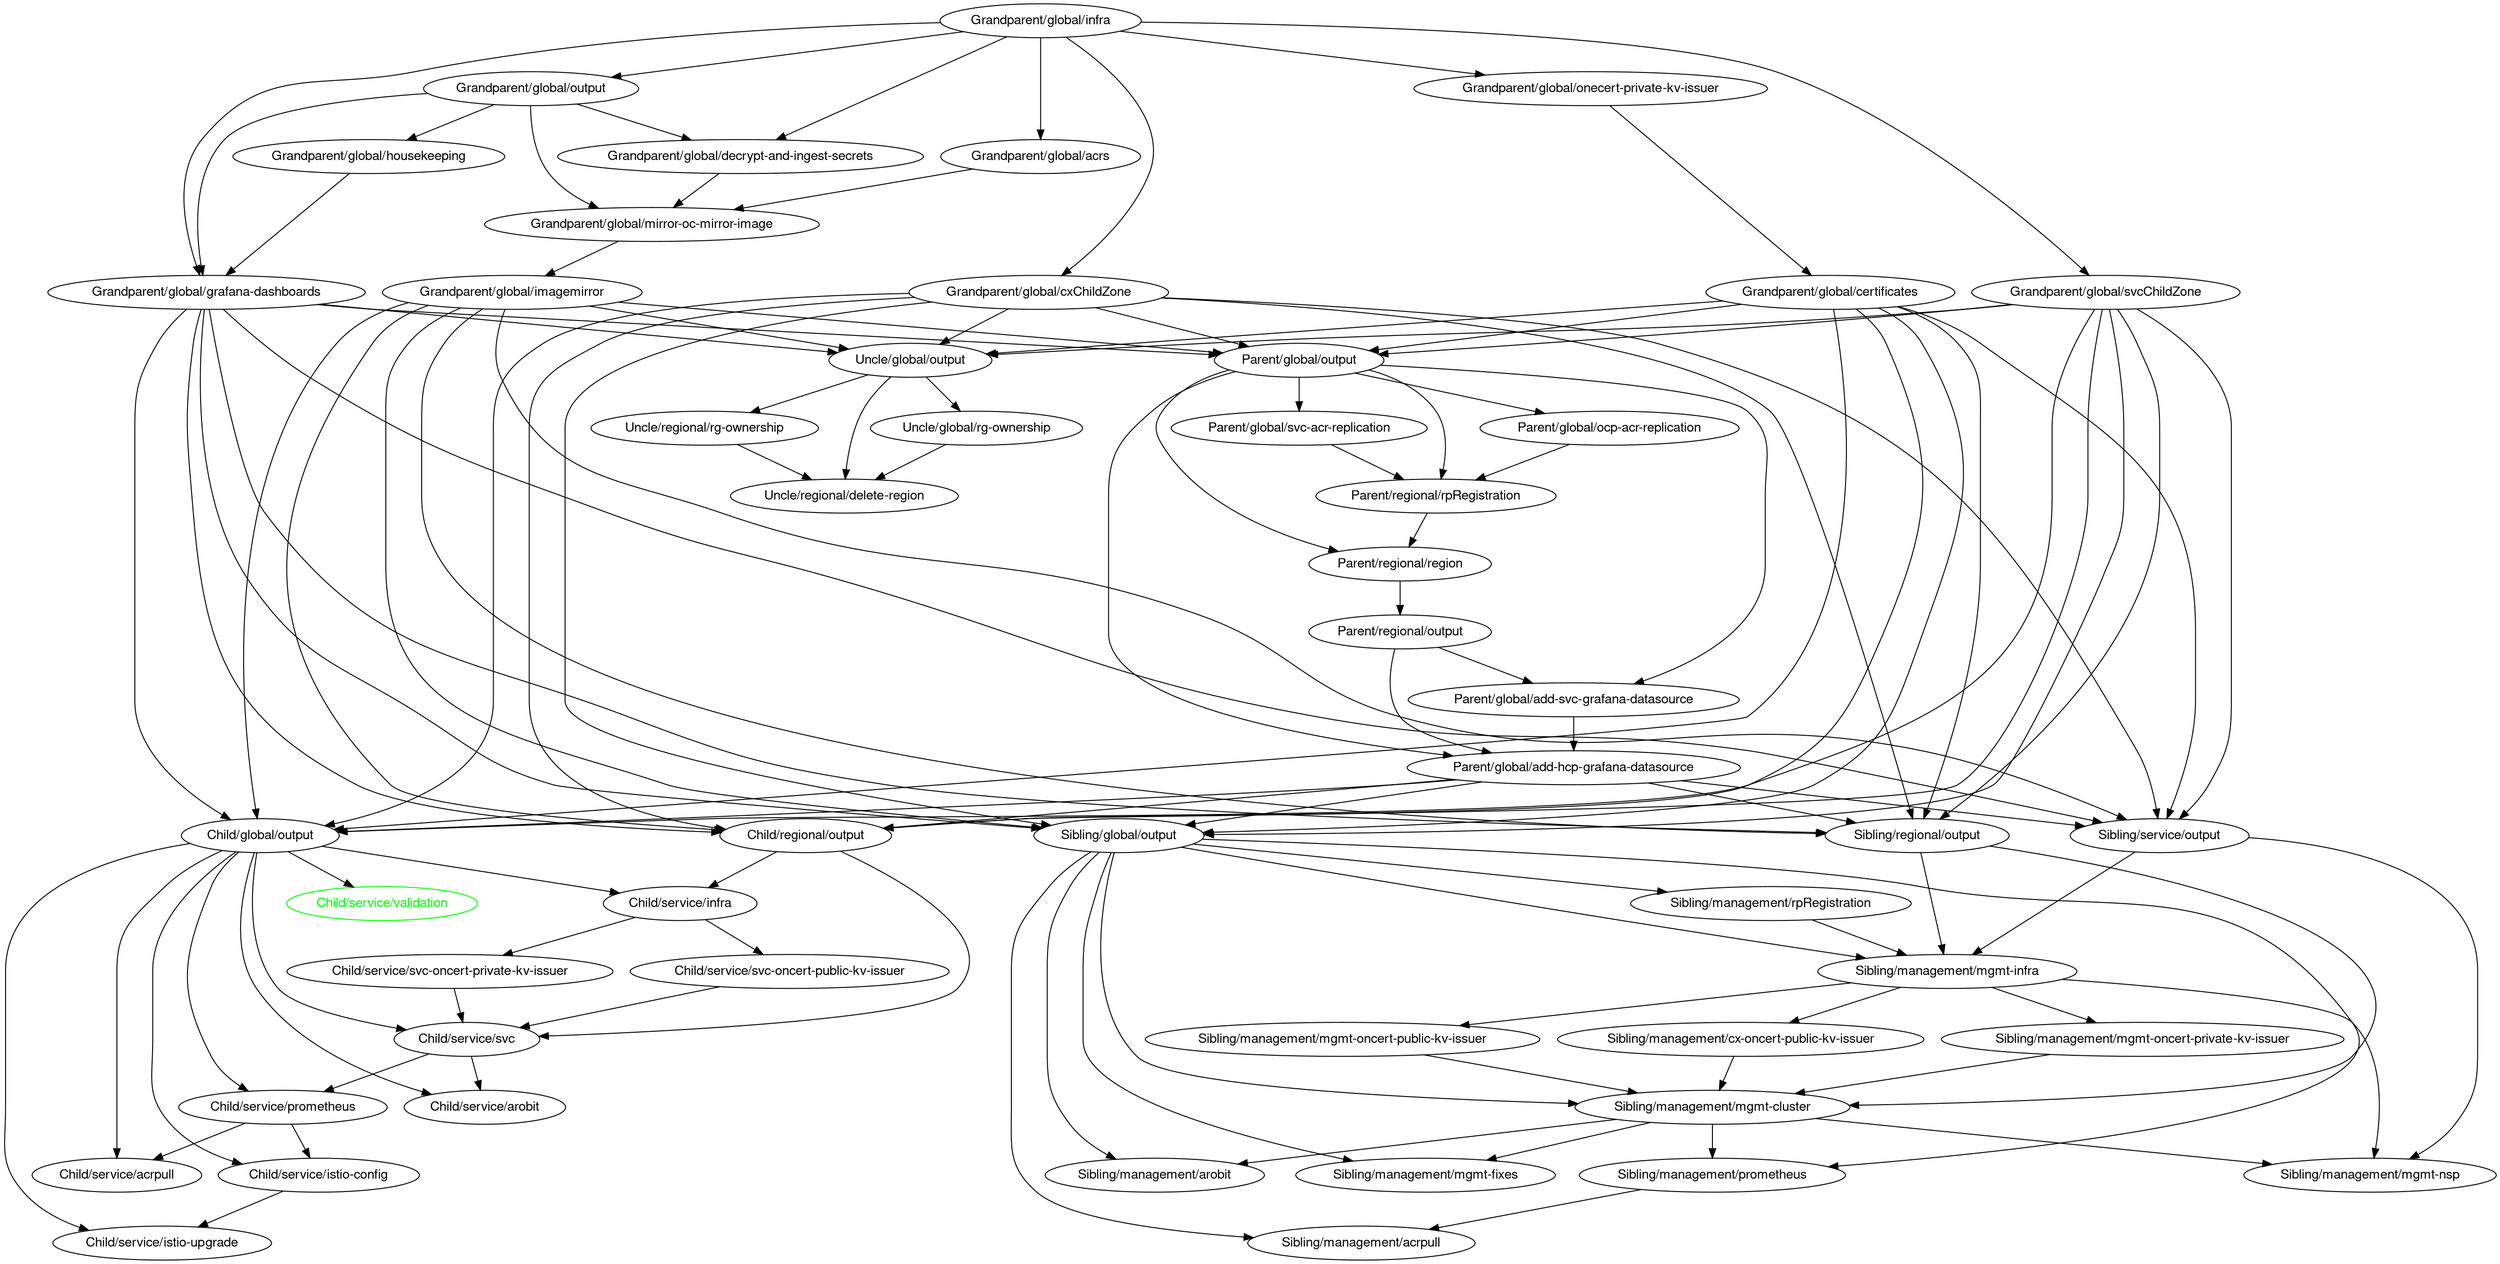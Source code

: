digraph regexp { 
 fontname="Helvetica,Arial,sans-serif"
 node [fontname="Helvetica,Arial,sans-serif"]
 edge [fontname="Helvetica,Arial,sans-serif"]
 "Grandparent_global_acrs" [label="Grandparent/global/acrs"];
 "Grandparent_global_acrs" -> "Grandparent_global_mirror-oc-mirror-image";
 "Grandparent_global_certificates" [label="Grandparent/global/certificates"];
 "Grandparent_global_certificates" -> "Child_global_output";
 "Grandparent_global_certificates" -> "Child_regional_output";
 "Grandparent_global_certificates" -> "Sibling_global_output";
 "Grandparent_global_certificates" -> "Sibling_regional_output";
 "Grandparent_global_certificates" -> "Sibling_service_output";
 "Grandparent_global_certificates" -> "Parent_global_output";
 "Grandparent_global_certificates" -> "Uncle_global_output";
 "Grandparent_global_cxChildZone" [label="Grandparent/global/cxChildZone"];
 "Grandparent_global_cxChildZone" -> "Child_global_output";
 "Grandparent_global_cxChildZone" -> "Child_regional_output";
 "Grandparent_global_cxChildZone" -> "Sibling_global_output";
 "Grandparent_global_cxChildZone" -> "Sibling_regional_output";
 "Grandparent_global_cxChildZone" -> "Sibling_service_output";
 "Grandparent_global_cxChildZone" -> "Parent_global_output";
 "Grandparent_global_cxChildZone" -> "Uncle_global_output";
 "Grandparent_global_decrypt-and-ingest-secrets" [label="Grandparent/global/decrypt-and-ingest-secrets"];
 "Grandparent_global_decrypt-and-ingest-secrets" -> "Grandparent_global_mirror-oc-mirror-image";
 "Grandparent_global_grafana-dashboards" [label="Grandparent/global/grafana-dashboards"];
 "Grandparent_global_grafana-dashboards" -> "Child_global_output";
 "Grandparent_global_grafana-dashboards" -> "Child_regional_output";
 "Grandparent_global_grafana-dashboards" -> "Sibling_global_output";
 "Grandparent_global_grafana-dashboards" -> "Sibling_regional_output";
 "Grandparent_global_grafana-dashboards" -> "Sibling_service_output";
 "Grandparent_global_grafana-dashboards" -> "Parent_global_output";
 "Grandparent_global_grafana-dashboards" -> "Uncle_global_output";
 "Grandparent_global_housekeeping" [label="Grandparent/global/housekeeping"];
 "Grandparent_global_housekeeping" -> "Grandparent_global_grafana-dashboards";
 "Grandparent_global_imagemirror" [label="Grandparent/global/imagemirror"];
 "Grandparent_global_imagemirror" -> "Child_global_output";
 "Grandparent_global_imagemirror" -> "Child_regional_output";
 "Grandparent_global_imagemirror" -> "Sibling_global_output";
 "Grandparent_global_imagemirror" -> "Sibling_regional_output";
 "Grandparent_global_imagemirror" -> "Sibling_service_output";
 "Grandparent_global_imagemirror" -> "Parent_global_output";
 "Grandparent_global_imagemirror" -> "Uncle_global_output";
 "Grandparent_global_infra" [label="Grandparent/global/infra"];
 "Grandparent_global_infra" -> "Grandparent_global_acrs";
 "Grandparent_global_infra" -> "Grandparent_global_cxChildZone";
 "Grandparent_global_infra" -> "Grandparent_global_decrypt-and-ingest-secrets";
 "Grandparent_global_infra" -> "Grandparent_global_grafana-dashboards";
 "Grandparent_global_infra" -> "Grandparent_global_onecert-private-kv-issuer";
 "Grandparent_global_infra" -> "Grandparent_global_output";
 "Grandparent_global_infra" -> "Grandparent_global_svcChildZone";
 "Grandparent_global_mirror-oc-mirror-image" [label="Grandparent/global/mirror-oc-mirror-image"];
 "Grandparent_global_mirror-oc-mirror-image" -> "Grandparent_global_imagemirror";
 "Grandparent_global_onecert-private-kv-issuer" [label="Grandparent/global/onecert-private-kv-issuer"];
 "Grandparent_global_onecert-private-kv-issuer" -> "Grandparent_global_certificates";
 "Grandparent_global_output" [label="Grandparent/global/output"];
 "Grandparent_global_output" -> "Grandparent_global_decrypt-and-ingest-secrets";
 "Grandparent_global_output" -> "Grandparent_global_grafana-dashboards";
 "Grandparent_global_output" -> "Grandparent_global_housekeeping";
 "Grandparent_global_output" -> "Grandparent_global_mirror-oc-mirror-image";
 "Grandparent_global_svcChildZone" [label="Grandparent/global/svcChildZone"];
 "Grandparent_global_svcChildZone" -> "Child_global_output";
 "Grandparent_global_svcChildZone" -> "Child_regional_output";
 "Grandparent_global_svcChildZone" -> "Sibling_global_output";
 "Grandparent_global_svcChildZone" -> "Sibling_regional_output";
 "Grandparent_global_svcChildZone" -> "Sibling_service_output";
 "Grandparent_global_svcChildZone" -> "Parent_global_output";
 "Grandparent_global_svcChildZone" -> "Uncle_global_output";
 "Parent_global_add-hcp-grafana-datasource" [label="Parent/global/add-hcp-grafana-datasource"];
 "Parent_global_add-hcp-grafana-datasource" -> "Child_global_output";
 "Parent_global_add-hcp-grafana-datasource" -> "Child_regional_output";
 "Parent_global_add-hcp-grafana-datasource" -> "Sibling_global_output";
 "Parent_global_add-hcp-grafana-datasource" -> "Sibling_regional_output";
 "Parent_global_add-hcp-grafana-datasource" -> "Sibling_service_output";
 "Parent_global_add-svc-grafana-datasource" [label="Parent/global/add-svc-grafana-datasource"];
 "Parent_global_add-svc-grafana-datasource" -> "Parent_global_add-hcp-grafana-datasource";
 "Parent_global_ocp-acr-replication" [label="Parent/global/ocp-acr-replication"];
 "Parent_global_ocp-acr-replication" -> "Parent_regional_rpRegistration";
 "Parent_global_output" [label="Parent/global/output"];
 "Parent_global_output" -> "Parent_global_add-hcp-grafana-datasource";
 "Parent_global_output" -> "Parent_global_add-svc-grafana-datasource";
 "Parent_global_output" -> "Parent_global_ocp-acr-replication";
 "Parent_global_output" -> "Parent_global_svc-acr-replication";
 "Parent_global_output" -> "Parent_regional_region";
 "Parent_global_output" -> "Parent_regional_rpRegistration";
 "Parent_global_svc-acr-replication" [label="Parent/global/svc-acr-replication"];
 "Parent_global_svc-acr-replication" -> "Parent_regional_rpRegistration";
 "Parent_regional_output" [label="Parent/regional/output"];
 "Parent_regional_output" -> "Parent_global_add-hcp-grafana-datasource";
 "Parent_regional_output" -> "Parent_global_add-svc-grafana-datasource";
 "Parent_regional_region" [label="Parent/regional/region"];
 "Parent_regional_region" -> "Parent_regional_output";
 "Parent_regional_rpRegistration" [label="Parent/regional/rpRegistration"];
 "Parent_regional_rpRegistration" -> "Parent_regional_region";
 "Child_global_output" [label="Child/global/output"];
 "Child_global_output" -> "Child_service_acrpull";
 "Child_global_output" -> "Child_service_arobit";
 "Child_global_output" -> "Child_service_infra";
 "Child_global_output" -> "Child_service_istio-config";
 "Child_global_output" -> "Child_service_istio-upgrade";
 "Child_global_output" -> "Child_service_prometheus";
 "Child_global_output" -> "Child_service_svc";
 "Child_global_output" -> "Child_service_validation";
 "Child_regional_output" [label="Child/regional/output"];
 "Child_regional_output" -> "Child_service_infra";
 "Child_regional_output" -> "Child_service_svc";
 "Child_service_acrpull" [label="Child/service/acrpull"];
 "Child_service_arobit" [label="Child/service/arobit"];
 "Child_service_infra" [label="Child/service/infra"];
 "Child_service_infra" -> "Child_service_svc-oncert-private-kv-issuer";
 "Child_service_infra" -> "Child_service_svc-oncert-public-kv-issuer";
 "Child_service_istio-config" [label="Child/service/istio-config"];
 "Child_service_istio-config" -> "Child_service_istio-upgrade";
 "Child_service_istio-upgrade" [label="Child/service/istio-upgrade"];
 "Child_service_prometheus" [label="Child/service/prometheus"];
 "Child_service_prometheus" -> "Child_service_acrpull";
 "Child_service_prometheus" -> "Child_service_istio-config";
 "Child_service_svc" [label="Child/service/svc"];
 "Child_service_svc" -> "Child_service_arobit";
 "Child_service_svc" -> "Child_service_prometheus";
 "Child_service_svc-oncert-private-kv-issuer" [label="Child/service/svc-oncert-private-kv-issuer"];
 "Child_service_svc-oncert-private-kv-issuer" -> "Child_service_svc";
 "Child_service_svc-oncert-public-kv-issuer" [label="Child/service/svc-oncert-public-kv-issuer"];
 "Child_service_svc-oncert-public-kv-issuer" -> "Child_service_svc";
 "Child_service_validation" [label="Child/service/validation", color="green", fontcolor="green"];
 "Sibling_global_output" [label="Sibling/global/output"];
 "Sibling_global_output" -> "Sibling_management_acrpull";
 "Sibling_global_output" -> "Sibling_management_arobit";
 "Sibling_global_output" -> "Sibling_management_mgmt-cluster";
 "Sibling_global_output" -> "Sibling_management_mgmt-fixes";
 "Sibling_global_output" -> "Sibling_management_mgmt-infra";
 "Sibling_global_output" -> "Sibling_management_prometheus";
 "Sibling_global_output" -> "Sibling_management_rpRegistration";
 "Sibling_management_acrpull" [label="Sibling/management/acrpull"];
 "Sibling_management_arobit" [label="Sibling/management/arobit"];
 "Sibling_management_cx-oncert-public-kv-issuer" [label="Sibling/management/cx-oncert-public-kv-issuer"];
 "Sibling_management_cx-oncert-public-kv-issuer" -> "Sibling_management_mgmt-cluster";
 "Sibling_management_mgmt-cluster" [label="Sibling/management/mgmt-cluster"];
 "Sibling_management_mgmt-cluster" -> "Sibling_management_arobit";
 "Sibling_management_mgmt-cluster" -> "Sibling_management_mgmt-fixes";
 "Sibling_management_mgmt-cluster" -> "Sibling_management_mgmt-nsp";
 "Sibling_management_mgmt-cluster" -> "Sibling_management_prometheus";
 "Sibling_management_mgmt-fixes" [label="Sibling/management/mgmt-fixes"];
 "Sibling_management_mgmt-infra" [label="Sibling/management/mgmt-infra"];
 "Sibling_management_mgmt-infra" -> "Sibling_management_cx-oncert-public-kv-issuer";
 "Sibling_management_mgmt-infra" -> "Sibling_management_mgmt-nsp";
 "Sibling_management_mgmt-infra" -> "Sibling_management_mgmt-oncert-private-kv-issuer";
 "Sibling_management_mgmt-infra" -> "Sibling_management_mgmt-oncert-public-kv-issuer";
 "Sibling_management_mgmt-nsp" [label="Sibling/management/mgmt-nsp"];
 "Sibling_management_mgmt-oncert-private-kv-issuer" [label="Sibling/management/mgmt-oncert-private-kv-issuer"];
 "Sibling_management_mgmt-oncert-private-kv-issuer" -> "Sibling_management_mgmt-cluster";
 "Sibling_management_mgmt-oncert-public-kv-issuer" [label="Sibling/management/mgmt-oncert-public-kv-issuer"];
 "Sibling_management_mgmt-oncert-public-kv-issuer" -> "Sibling_management_mgmt-cluster";
 "Sibling_management_prometheus" [label="Sibling/management/prometheus"];
 "Sibling_management_prometheus" -> "Sibling_management_acrpull";
 "Sibling_management_rpRegistration" [label="Sibling/management/rpRegistration"];
 "Sibling_management_rpRegistration" -> "Sibling_management_mgmt-infra";
 "Sibling_regional_output" [label="Sibling/regional/output"];
 "Sibling_regional_output" -> "Sibling_management_mgmt-cluster";
 "Sibling_regional_output" -> "Sibling_management_mgmt-infra";
 "Sibling_service_output" [label="Sibling/service/output"];
 "Sibling_service_output" -> "Sibling_management_mgmt-infra";
 "Sibling_service_output" -> "Sibling_management_mgmt-nsp";
 "Uncle_global_output" [label="Uncle/global/output"];
 "Uncle_global_output" -> "Uncle_global_rg-ownership";
 "Uncle_global_output" -> "Uncle_regional_delete-region";
 "Uncle_global_output" -> "Uncle_regional_rg-ownership";
 "Uncle_global_rg-ownership" [label="Uncle/global/rg-ownership"];
 "Uncle_global_rg-ownership" -> "Uncle_regional_delete-region";
 "Uncle_regional_delete-region" [label="Uncle/regional/delete-region"];
 "Uncle_regional_rg-ownership" [label="Uncle/regional/rg-ownership"];
 "Uncle_regional_rg-ownership" -> "Uncle_regional_delete-region";
}